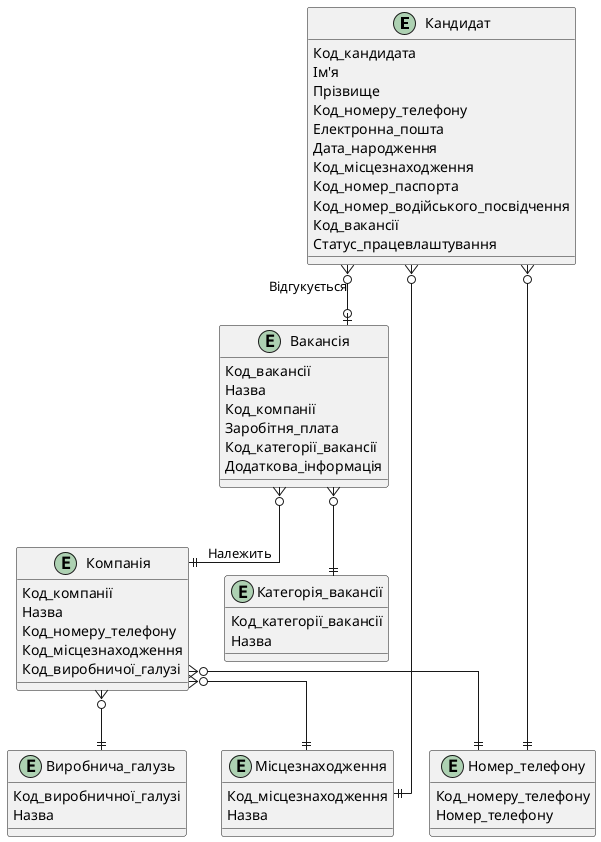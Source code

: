 @startuml erd

skinparam linetype ortho

entity Кандидат {
  Код_кандидата
  Ім'я
  Прізвище
  Код_номеру_телефону
  Електронна_пошта
  Дата_народження
  Код_місцезнаходження
  Код_номер_паспорта
  Код_номер_водійського_посвідчення
  Код_вакансії
  Статус_працевлаштування
}

entity Вакансія {
  Код_вакансії
  Назва
  Код_компанії
  Заробітня_плата
  Код_категорії_вакансії
  Додаткова_інформація
}

entity Компанія {
  Код_компанії
  Назва
  Код_номеру_телефону
  Код_місцезнаходження
  Код_виробничої_галузі
}

entity Категорія_вакансії {
  Код_категорії_вакансії
  Назва
}

entity Виробнича_галузь {
  Код_виробничної_галузі
  Назва
}

entity Місцезнаходження {
  Код_місцезнаходження
  Назва
}

entity Номер_телефону {
  Код_номеру_телефону
  Номер_телефону
}

Кандидат }o--o| Вакансія : Відгукується
Кандидат }o--|| Місцезнаходження
Кандидат }o--|| Номер_телефону
Вакансія }o--|| Компанія : Належить
Вакансія }o--|| Категорія_вакансії
Компанія }o--|| Виробнича_галузь
Компанія }o--|| Місцезнаходження
Компанія }o--|| Номер_телефону

@enduml
